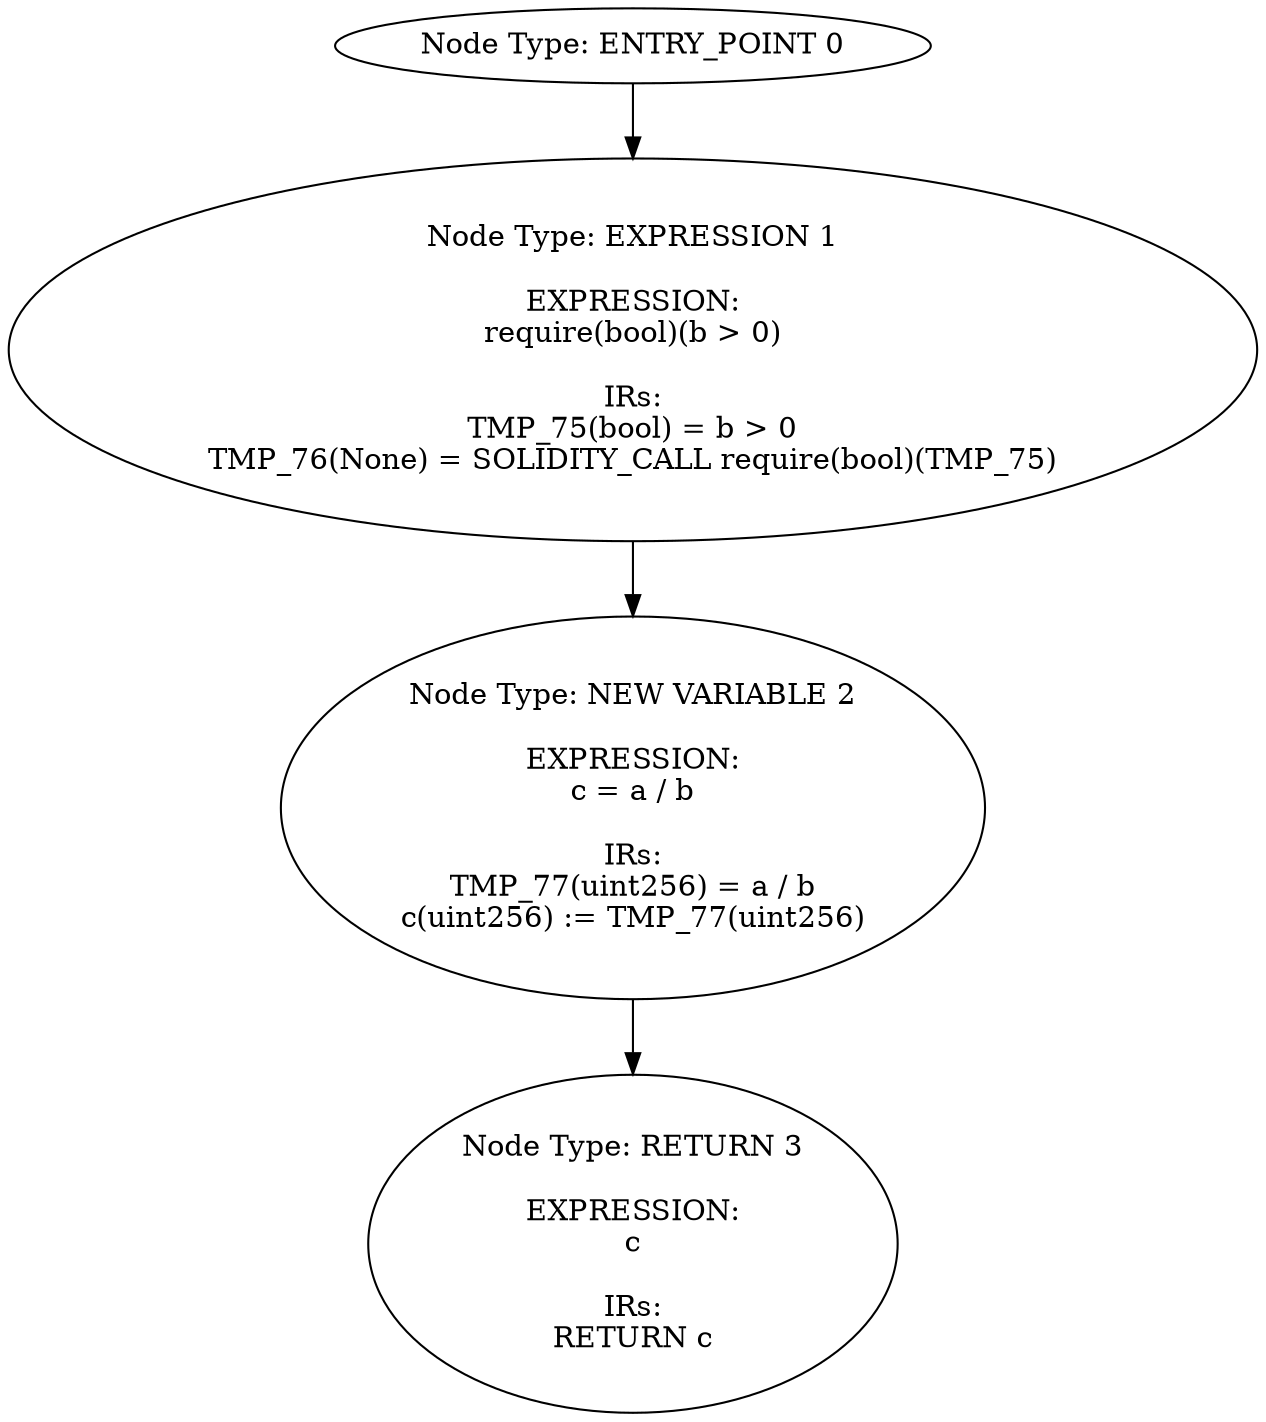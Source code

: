 digraph{
0[label="Node Type: ENTRY_POINT 0
"];
0->1;
1[label="Node Type: EXPRESSION 1

EXPRESSION:
require(bool)(b > 0)

IRs:
TMP_75(bool) = b > 0
TMP_76(None) = SOLIDITY_CALL require(bool)(TMP_75)"];
1->2;
2[label="Node Type: NEW VARIABLE 2

EXPRESSION:
c = a / b

IRs:
TMP_77(uint256) = a / b
c(uint256) := TMP_77(uint256)"];
2->3;
3[label="Node Type: RETURN 3

EXPRESSION:
c

IRs:
RETURN c"];
}
